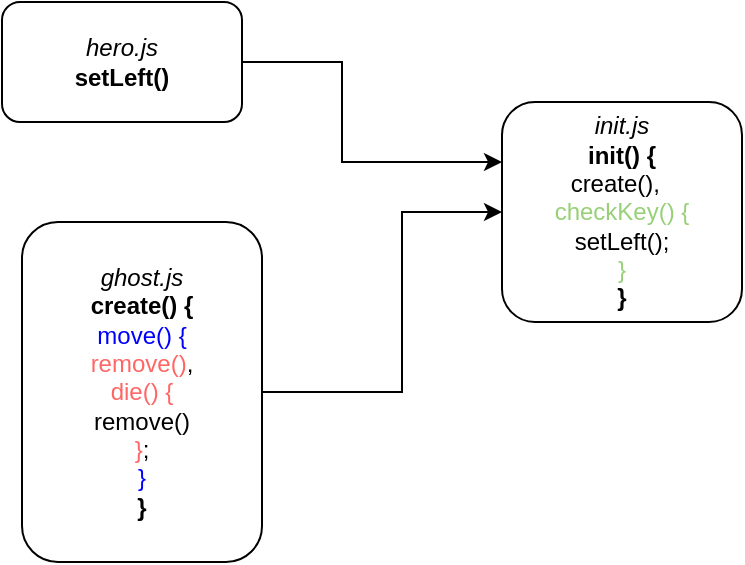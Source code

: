 <mxfile version="20.5.3" type="device"><diagram id="FY-Bqd90XJqlNp4q9X8l" name="Page-1"><mxGraphModel dx="1038" dy="575" grid="1" gridSize="10" guides="1" tooltips="1" connect="1" arrows="1" fold="1" page="1" pageScale="1" pageWidth="850" pageHeight="1100" background="#FFFFFF" math="0" shadow="0"><root><mxCell id="0"/><mxCell id="1" parent="0"/><mxCell id="NTanajnVbOYUSB3F7DyN-1" value="&lt;i&gt;hero.js&lt;/i&gt;&lt;br&gt;&lt;b&gt;setLeft()&lt;/b&gt;" style="rounded=1;whiteSpace=wrap;html=1;" parent="1" vertex="1"><mxGeometry x="110" y="90" width="120" height="60" as="geometry"/></mxCell><mxCell id="NTanajnVbOYUSB3F7DyN-2" value="&lt;i&gt;ghost.js&lt;/i&gt;&lt;br&gt;&lt;div style=&quot;&quot;&gt;&lt;span style=&quot;background-color: initial;&quot;&gt;&lt;b&gt;create()&lt;/b&gt; &lt;b&gt;{&lt;/b&gt;&lt;/span&gt;&lt;/div&gt;&lt;div style=&quot;&quot;&gt;&lt;span style=&quot;background-color: initial;&quot;&gt;&lt;font color=&quot;#0000ff&quot;&gt;move() {&lt;/font&gt;&lt;/span&gt;&lt;/div&gt;&lt;div style=&quot;&quot;&gt;&lt;font color=&quot;#ff6666&quot;&gt;remove()&lt;/font&gt;,&lt;/div&gt;&lt;div style=&quot;&quot;&gt;&lt;font color=&quot;#ff6666&quot;&gt;die() {&lt;/font&gt;&lt;/div&gt;&lt;div style=&quot;&quot;&gt;remove()&lt;/div&gt;&lt;div style=&quot;&quot;&gt;&lt;font color=&quot;#ff6666&quot;&gt;}&lt;/font&gt;;&lt;/div&gt;&lt;div style=&quot;&quot;&gt;&lt;div&gt;&lt;span style=&quot;background-color: initial;&quot;&gt;&lt;font color=&quot;#0000ff&quot;&gt;}&lt;/font&gt;&lt;/span&gt;&lt;/div&gt;&lt;/div&gt;&lt;div style=&quot;&quot;&gt;&lt;span style=&quot;background-color: initial;&quot;&gt;&lt;b&gt;}&lt;/b&gt;&lt;/span&gt;&lt;/div&gt;" style="rounded=1;whiteSpace=wrap;html=1;align=center;" parent="1" vertex="1"><mxGeometry x="120" y="200" width="120" height="170" as="geometry"/></mxCell><mxCell id="NTanajnVbOYUSB3F7DyN-4" value="&lt;i&gt;init.js&lt;/i&gt;&lt;br&gt;&lt;div style=&quot;&quot;&gt;&lt;span style=&quot;background-color: initial;&quot;&gt;&lt;b&gt;init()&lt;/b&gt; &lt;b&gt;{&lt;/b&gt;&lt;/span&gt;&lt;/div&gt;&lt;div style=&quot;&quot;&gt;&lt;span style=&quot;background-color: initial;&quot;&gt;create(),&amp;nbsp;&amp;nbsp;&lt;/span&gt;&lt;/div&gt;&lt;div style=&quot;&quot;&gt;&lt;font color=&quot;#97d077&quot;&gt;checkKey() {&lt;/font&gt;&lt;/div&gt;&lt;div style=&quot;&quot;&gt;setLeft();&lt;/div&gt;&lt;div style=&quot;&quot;&gt;&lt;span style=&quot;background-color: initial;&quot;&gt;&lt;font color=&quot;#97d077&quot;&gt;}&lt;/font&gt;&lt;/span&gt;&lt;/div&gt;&lt;div style=&quot;&quot;&gt;&lt;span style=&quot;background-color: initial;&quot;&gt;&lt;b&gt;}&lt;/b&gt;&lt;/span&gt;&lt;/div&gt;" style="rounded=1;whiteSpace=wrap;html=1;align=center;" parent="1" vertex="1"><mxGeometry x="360" y="140" width="120" height="110" as="geometry"/></mxCell><mxCell id="NTanajnVbOYUSB3F7DyN-5" value="" style="endArrow=classic;html=1;rounded=0;fontColor=#FF0000;exitX=1;exitY=0.5;exitDx=0;exitDy=0;entryX=0;entryY=0.5;entryDx=0;entryDy=0;" parent="1" source="NTanajnVbOYUSB3F7DyN-2" target="NTanajnVbOYUSB3F7DyN-4" edge="1"><mxGeometry width="50" height="50" relative="1" as="geometry"><mxPoint x="260" y="230" as="sourcePoint"/><mxPoint x="310" y="180" as="targetPoint"/><Array as="points"><mxPoint x="310" y="285"/><mxPoint x="310" y="195"/></Array></mxGeometry></mxCell><mxCell id="NTanajnVbOYUSB3F7DyN-6" value="" style="endArrow=classic;html=1;rounded=0;fontColor=#FF0000;exitX=1;exitY=0.5;exitDx=0;exitDy=0;" parent="1" source="NTanajnVbOYUSB3F7DyN-1" edge="1"><mxGeometry width="50" height="50" relative="1" as="geometry"><mxPoint x="260" y="210" as="sourcePoint"/><mxPoint x="360" y="170" as="targetPoint"/><Array as="points"><mxPoint x="280" y="120"/><mxPoint x="280" y="170"/></Array></mxGeometry></mxCell></root></mxGraphModel></diagram></mxfile>